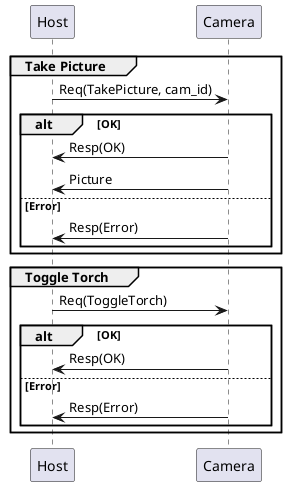 @startuml Host-Camera Interaction

' Entity declaration
participant Host
participant Camera

group Take Picture

    Host -> Camera: Req(TakePicture, cam_id)
    alt OK
        Camera -> Host: Resp(OK)
        Camera -> Host: Picture
    else Error
        Camera -> Host: Resp(Error)
    end

end

group Toggle Torch

    Host -> Camera: Req(ToggleTorch)
    alt OK
        Camera -> Host: Resp(OK)
    else Error
        Camera -> Host: Resp(Error)
    end

end

@enduml